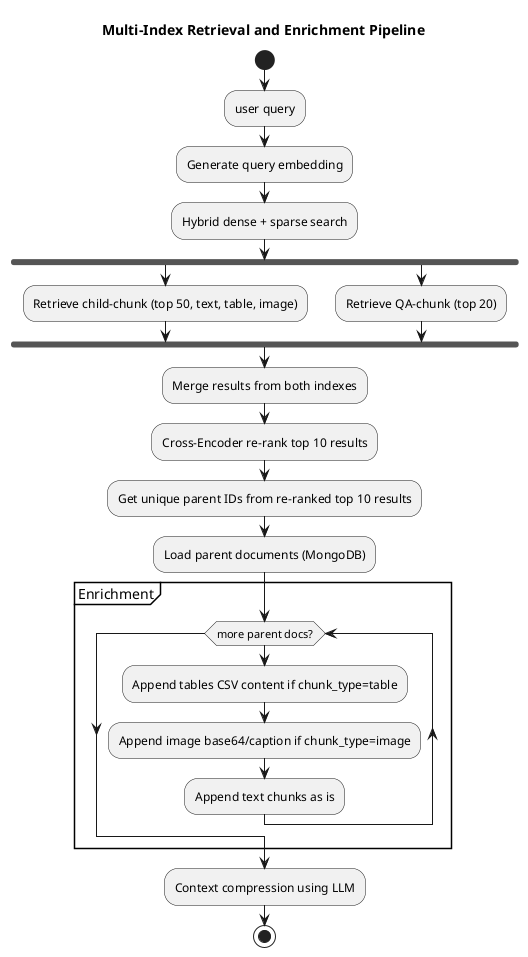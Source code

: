 @startuml
title Multi-Index Retrieval and Enrichment Pipeline

start
:user query;
:Generate query embedding;
:Hybrid dense + sparse search;

fork
  :Retrieve child-chunk (top 50, text, table, image);
fork again
  :Retrieve QA-chunk (top 20);
end fork

:Merge results from both indexes;
:Cross-Encoder re-rank top 10 results;

:Get unique parent IDs from re-ranked top 10 results;
:Load parent documents (MongoDB);

partition Enrichment {
  while (more parent docs?)
    :Append tables CSV content if chunk_type=table;
    :Append image base64/caption if chunk_type=image;
    :Append text chunks as is;
  endwhile
}

:Context compression using LLM;
stop
@enduml
